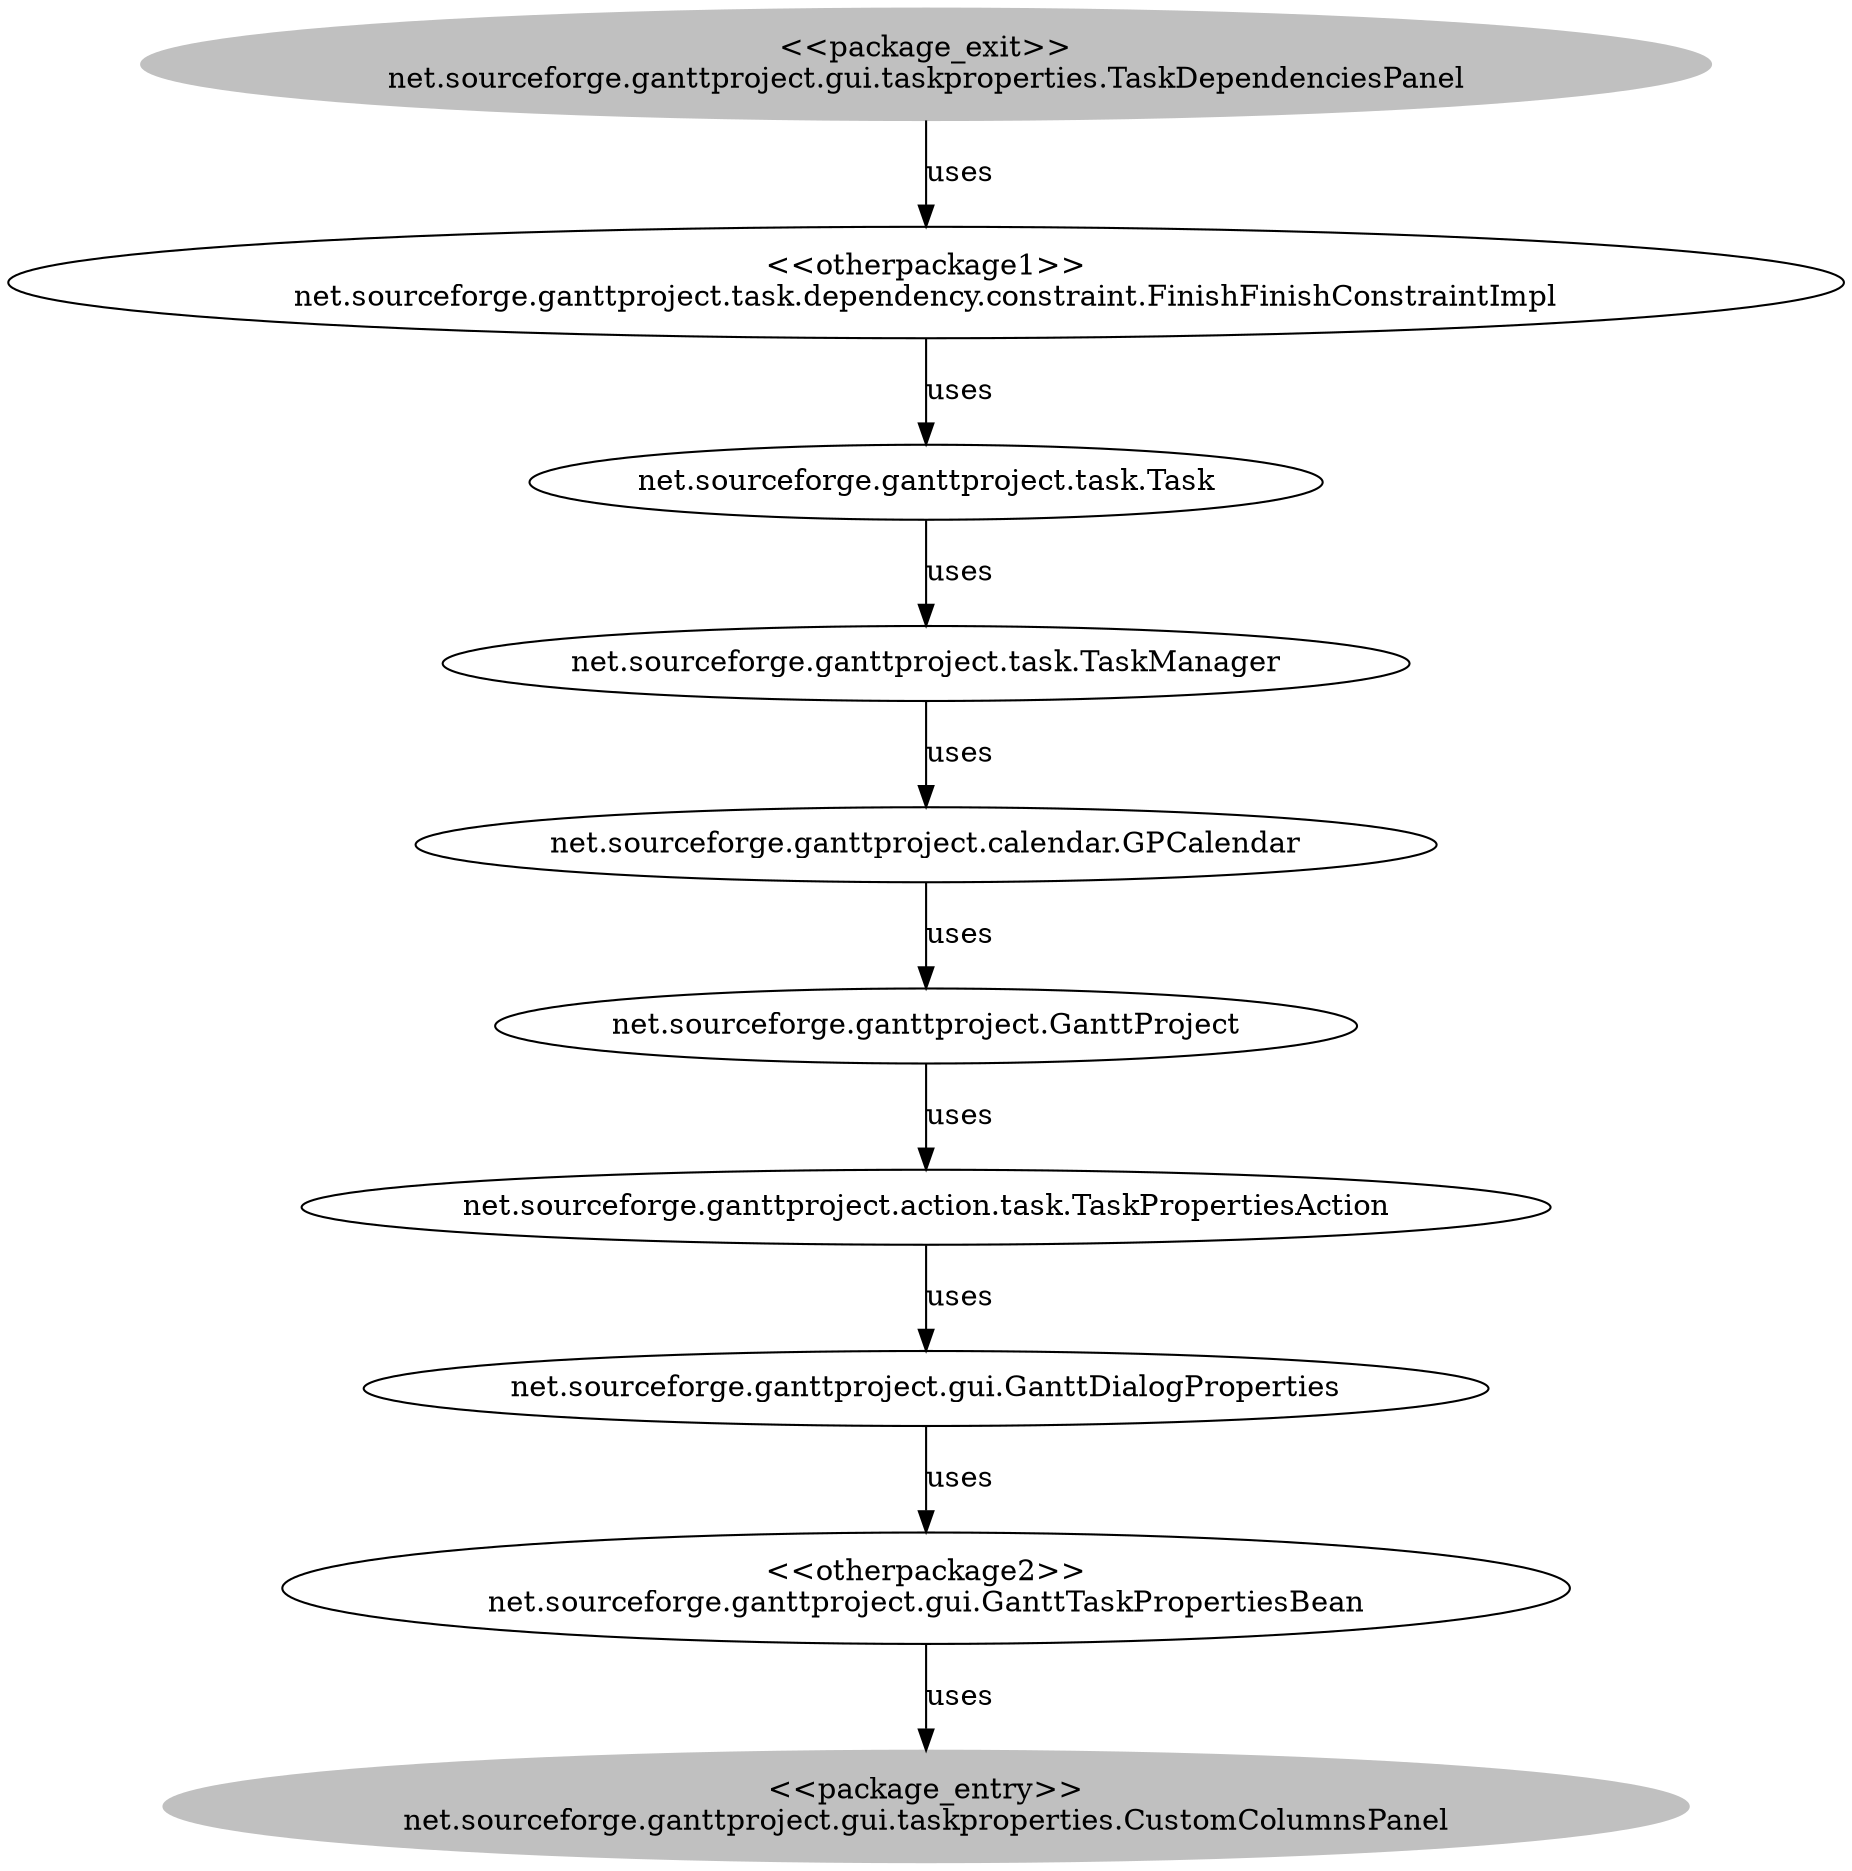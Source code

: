 digraph cd {
	net_sourceforge_ganttproject_gui_taskproperties_TaskDependenciesPanel [label="<<package_exit>>
net.sourceforge.ganttproject.gui.taskproperties.TaskDependenciesPanel",style=filled,color="grey"];
	net_sourceforge_ganttproject_gui_taskproperties_CustomColumnsPanel [label="<<package_entry>>
net.sourceforge.ganttproject.gui.taskproperties.CustomColumnsPanel",style=filled,color="grey"];
	net_sourceforge_ganttproject_task_dependency_constraint_FinishFinishConstraintImpl [label="<<otherpackage1>>
net.sourceforge.ganttproject.task.dependency.constraint.FinishFinishConstraintImpl"];
	net_sourceforge_ganttproject_gui_GanttTaskPropertiesBean [label="<<otherpackage2>>
net.sourceforge.ganttproject.gui.GanttTaskPropertiesBean"];
	net_sourceforge_ganttproject_GanttProject [label="net.sourceforge.ganttproject.GanttProject"];
	net_sourceforge_ganttproject_task_Task [label="net.sourceforge.ganttproject.task.Task"];
	net_sourceforge_ganttproject_calendar_GPCalendar [label="net.sourceforge.ganttproject.calendar.GPCalendar"];
	net_sourceforge_ganttproject_task_TaskManager [label="net.sourceforge.ganttproject.task.TaskManager"];
	net_sourceforge_ganttproject_gui_GanttDialogProperties [label="net.sourceforge.ganttproject.gui.GanttDialogProperties"];
	net_sourceforge_ganttproject_action_task_TaskPropertiesAction [label="net.sourceforge.ganttproject.action.task.TaskPropertiesAction"];
	net_sourceforge_ganttproject_gui_taskproperties_TaskDependenciesPanel -> net_sourceforge_ganttproject_task_dependency_constraint_FinishFinishConstraintImpl [label=uses];
	net_sourceforge_ganttproject_gui_GanttTaskPropertiesBean -> net_sourceforge_ganttproject_gui_taskproperties_CustomColumnsPanel [label=uses];
	net_sourceforge_ganttproject_task_dependency_constraint_FinishFinishConstraintImpl -> net_sourceforge_ganttproject_task_Task [label=uses];
	net_sourceforge_ganttproject_task_Task -> net_sourceforge_ganttproject_task_TaskManager [label=uses];
	net_sourceforge_ganttproject_task_TaskManager -> net_sourceforge_ganttproject_calendar_GPCalendar [label=uses];
	net_sourceforge_ganttproject_calendar_GPCalendar -> net_sourceforge_ganttproject_GanttProject [label=uses];
	net_sourceforge_ganttproject_GanttProject -> net_sourceforge_ganttproject_action_task_TaskPropertiesAction [label=uses];
	net_sourceforge_ganttproject_action_task_TaskPropertiesAction -> net_sourceforge_ganttproject_gui_GanttDialogProperties [label=uses];
	net_sourceforge_ganttproject_gui_GanttDialogProperties -> net_sourceforge_ganttproject_gui_GanttTaskPropertiesBean [label=uses];
}
